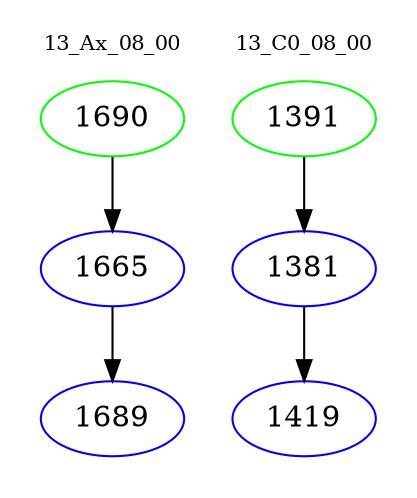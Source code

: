 digraph{
subgraph cluster_0 {
color = white
label = "13_Ax_08_00";
fontsize=10;
T0_1690 [label="1690", color="green"]
T0_1690 -> T0_1665 [color="black"]
T0_1665 [label="1665", color="blue"]
T0_1665 -> T0_1689 [color="black"]
T0_1689 [label="1689", color="blue"]
}
subgraph cluster_1 {
color = white
label = "13_C0_08_00";
fontsize=10;
T1_1391 [label="1391", color="green"]
T1_1391 -> T1_1381 [color="black"]
T1_1381 [label="1381", color="blue"]
T1_1381 -> T1_1419 [color="black"]
T1_1419 [label="1419", color="blue"]
}
}
